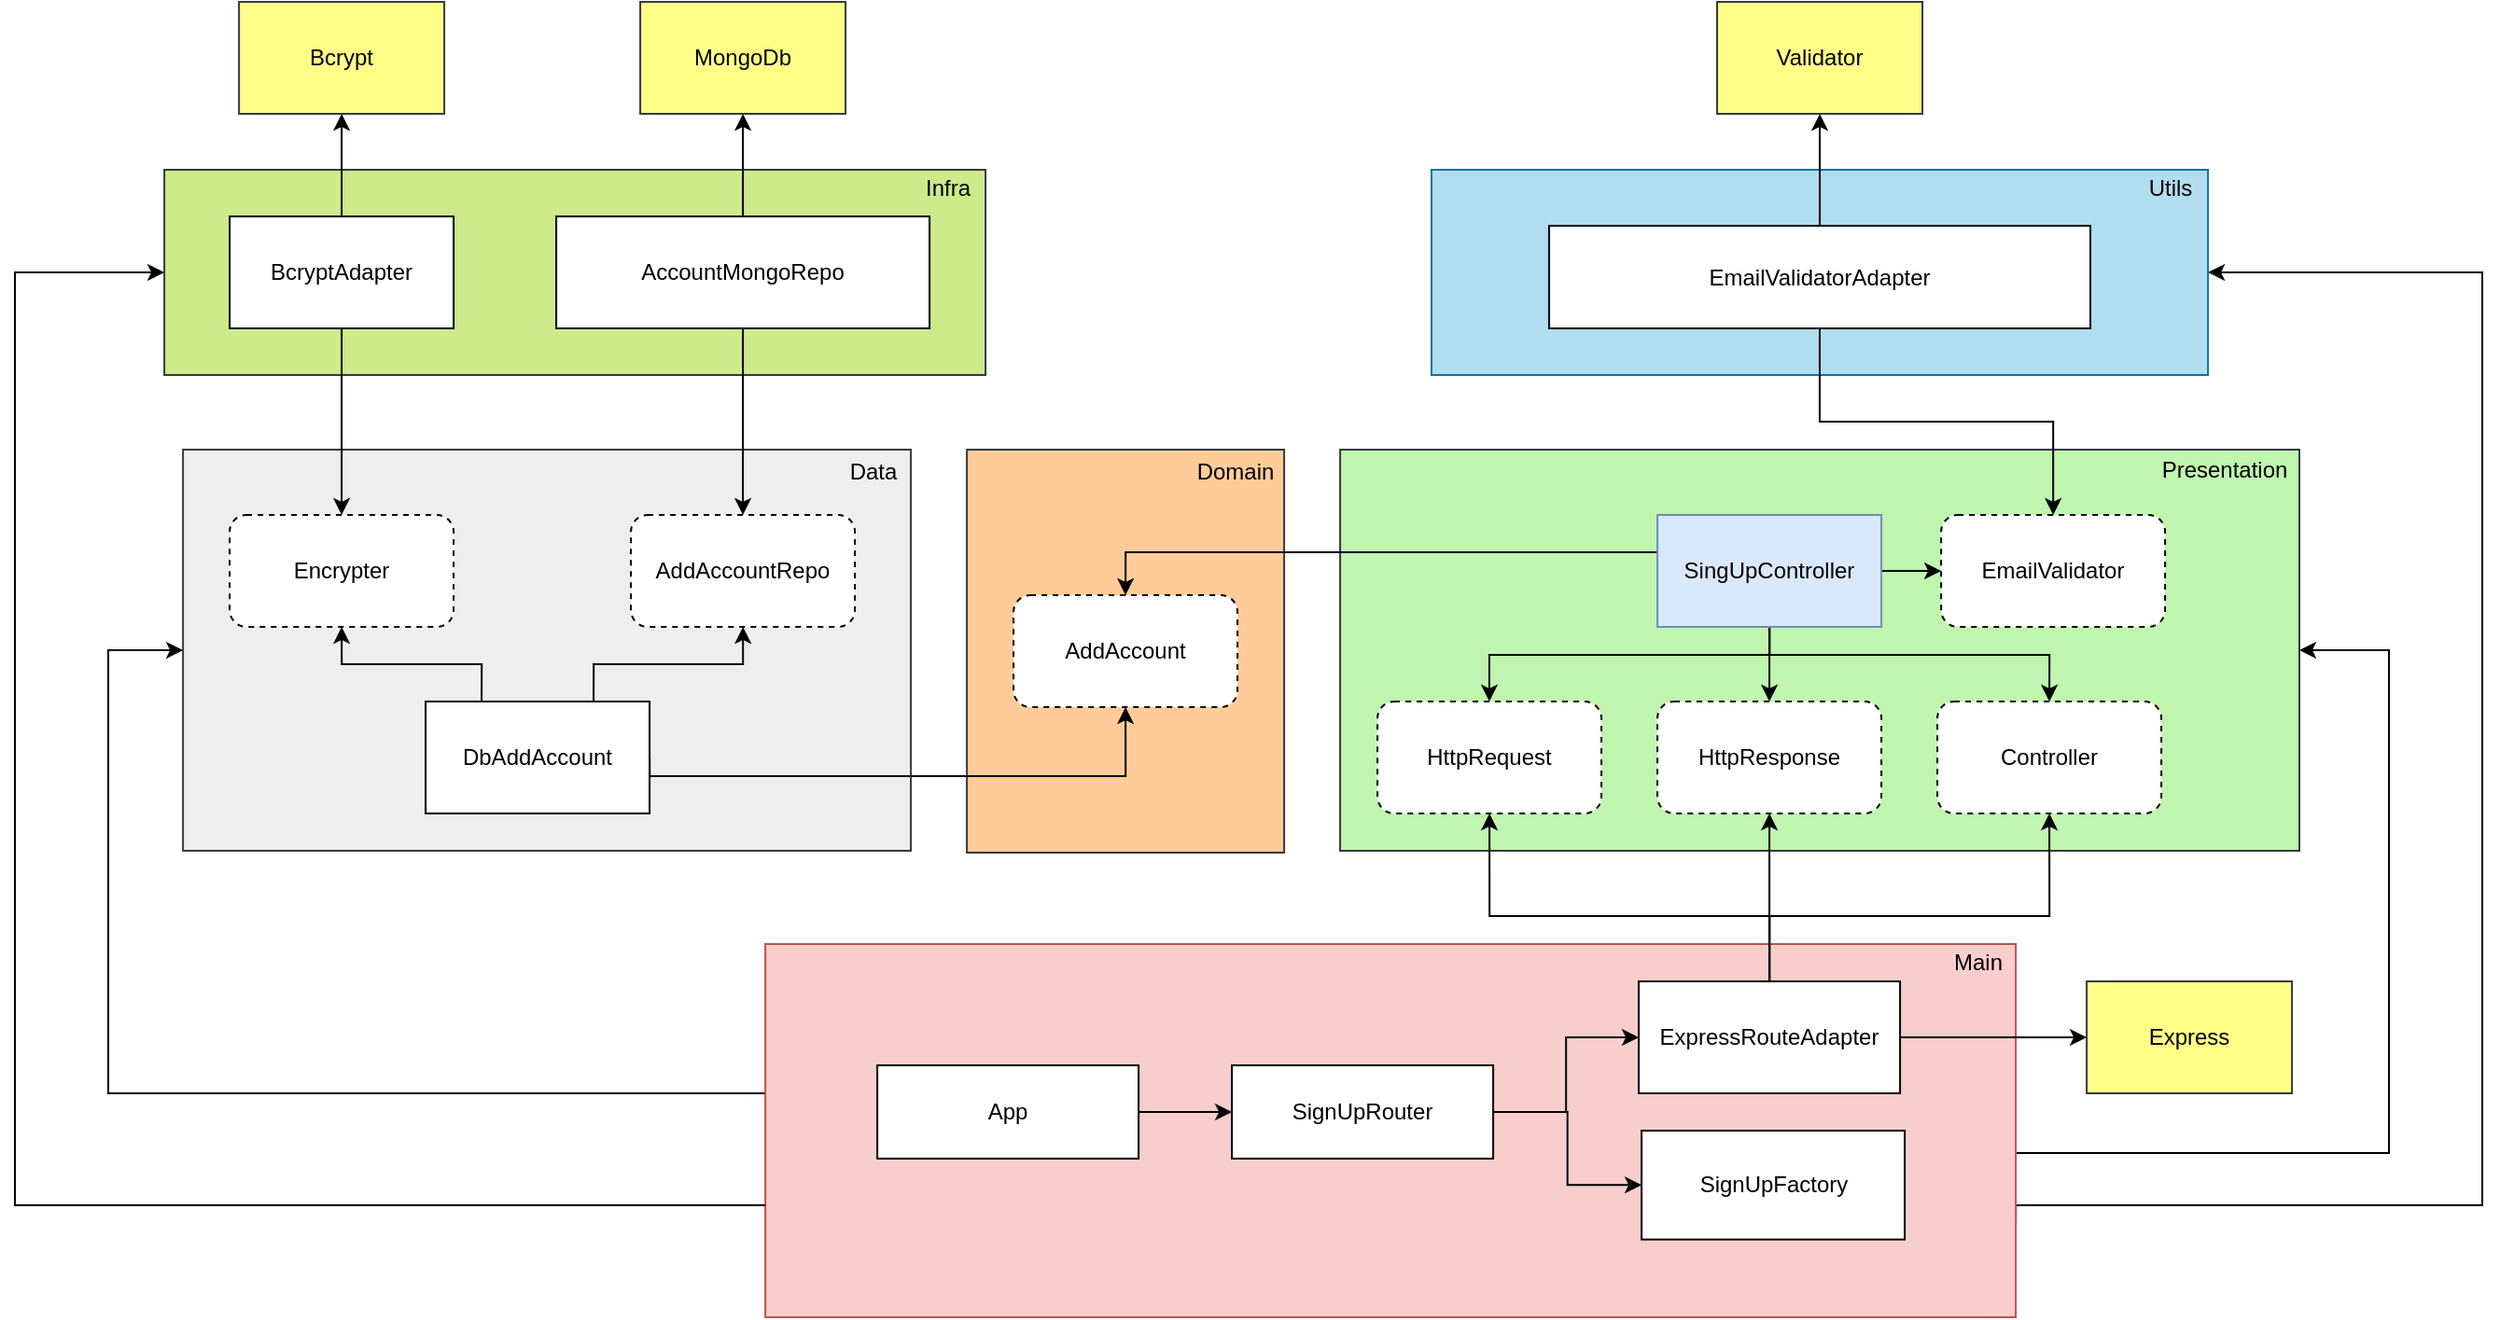 <mxfile version="13.9.9" type="device"><diagram id="C5RBs43oDa-KdzZeNtuy" name="Page-1"><mxGraphModel dx="1673" dy="960" grid="1" gridSize="10" guides="1" tooltips="1" connect="1" arrows="1" fold="1" page="1" pageScale="1" pageWidth="1654" pageHeight="1169" math="0" shadow="0"><root><mxCell id="WIyWlLk6GJQsqaUBKTNV-0"/><mxCell id="WIyWlLk6GJQsqaUBKTNV-1" parent="WIyWlLk6GJQsqaUBKTNV-0"/><mxCell id="LCUf8VFbZvhMRKQ3jJvA-62" style="edgeStyle=orthogonalEdgeStyle;rounded=0;orthogonalLoop=1;jettySize=auto;html=1;entryX=0;entryY=0.5;entryDx=0;entryDy=0;" parent="WIyWlLk6GJQsqaUBKTNV-1" source="LCUf8VFbZvhMRKQ3jJvA-46" target="LCUf8VFbZvhMRKQ3jJvA-14" edge="1"><mxGeometry relative="1" as="geometry"><Array as="points"><mxPoint x="216" y="805"/><mxPoint x="216" y="568"/></Array></mxGeometry></mxCell><mxCell id="p7z0W8ZVH9l4qTAQfazY-8" style="edgeStyle=orthogonalEdgeStyle;rounded=0;orthogonalLoop=1;jettySize=auto;html=1;entryX=1;entryY=0.5;entryDx=0;entryDy=0;exitX=1;exitY=0.56;exitDx=0;exitDy=0;exitPerimeter=0;" parent="WIyWlLk6GJQsqaUBKTNV-1" source="LCUf8VFbZvhMRKQ3jJvA-46" target="LCUf8VFbZvhMRKQ3jJvA-0" edge="1"><mxGeometry relative="1" as="geometry"><Array as="points"><mxPoint x="1438" y="837"/><mxPoint x="1438" y="568"/></Array></mxGeometry></mxCell><mxCell id="p7z0W8ZVH9l4qTAQfazY-9" style="edgeStyle=orthogonalEdgeStyle;rounded=0;orthogonalLoop=1;jettySize=auto;html=1;entryX=1;entryY=0.5;entryDx=0;entryDy=0;exitX=1;exitY=0.75;exitDx=0;exitDy=0;" parent="WIyWlLk6GJQsqaUBKTNV-1" source="LCUf8VFbZvhMRKQ3jJvA-46" target="LCUf8VFbZvhMRKQ3jJvA-53" edge="1"><mxGeometry relative="1" as="geometry"><Array as="points"><mxPoint x="1238" y="865"/><mxPoint x="1488" y="865"/><mxPoint x="1488" y="365"/></Array></mxGeometry></mxCell><mxCell id="LCUf8VFbZvhMRKQ3jJvA-46" value="" style="rounded=0;whiteSpace=wrap;html=1;strokeColor=#b85450;fillColor=#f8cecc;" parent="WIyWlLk6GJQsqaUBKTNV-1" vertex="1"><mxGeometry x="568.06" y="725" width="670" height="200" as="geometry"/></mxCell><mxCell id="LCUf8VFbZvhMRKQ3jJvA-53" value="" style="rounded=0;whiteSpace=wrap;html=1;fillColor=#b1ddf0;strokeColor=#10739e;" parent="WIyWlLk6GJQsqaUBKTNV-1" vertex="1"><mxGeometry x="925" y="310" width="416.05" height="110" as="geometry"/></mxCell><mxCell id="LCUf8VFbZvhMRKQ3jJvA-36" value="" style="rounded=0;whiteSpace=wrap;html=1;strokeColor=#36393d;fillColor=#cdeb8b;" parent="WIyWlLk6GJQsqaUBKTNV-1" vertex="1"><mxGeometry x="246.05" y="310" width="440" height="110" as="geometry"/></mxCell><mxCell id="LCUf8VFbZvhMRKQ3jJvA-14" value="" style="rounded=0;whiteSpace=wrap;html=1;fillColor=#eeeeee;strokeColor=#36393d;" parent="WIyWlLk6GJQsqaUBKTNV-1" vertex="1"><mxGeometry x="256.05" y="460" width="390" height="215" as="geometry"/></mxCell><mxCell id="LCUf8VFbZvhMRKQ3jJvA-28" value="" style="rounded=0;whiteSpace=wrap;html=1;strokeColor=#36393d;fillColor=#ffcc99;" parent="WIyWlLk6GJQsqaUBKTNV-1" vertex="1"><mxGeometry x="676.05" y="460" width="170" height="216" as="geometry"/></mxCell><mxCell id="LCUf8VFbZvhMRKQ3jJvA-0" value="" style="rounded=0;whiteSpace=wrap;html=1;strokeColor=#36393d;fillColor=#C0F5B0;" parent="WIyWlLk6GJQsqaUBKTNV-1" vertex="1"><mxGeometry x="876.05" y="460" width="513.95" height="215" as="geometry"/></mxCell><mxCell id="LCUf8VFbZvhMRKQ3jJvA-1" value="EmailValidator" style="rounded=1;whiteSpace=wrap;html=1;dashed=1;" parent="WIyWlLk6GJQsqaUBKTNV-1" vertex="1"><mxGeometry x="1198.06" y="495" width="120" height="60" as="geometry"/></mxCell><mxCell id="LCUf8VFbZvhMRKQ3jJvA-2" value="HttpRequest" style="rounded=1;whiteSpace=wrap;html=1;dashed=1;" parent="WIyWlLk6GJQsqaUBKTNV-1" vertex="1"><mxGeometry x="896.05" y="595" width="120" height="60" as="geometry"/></mxCell><mxCell id="LCUf8VFbZvhMRKQ3jJvA-3" value="Controller" style="rounded=1;whiteSpace=wrap;html=1;dashed=1;" parent="WIyWlLk6GJQsqaUBKTNV-1" vertex="1"><mxGeometry x="1196.05" y="595" width="120" height="60" as="geometry"/></mxCell><mxCell id="LCUf8VFbZvhMRKQ3jJvA-4" value="HttpResponse" style="rounded=1;whiteSpace=wrap;html=1;dashed=1;" parent="WIyWlLk6GJQsqaUBKTNV-1" vertex="1"><mxGeometry x="1046.05" y="595" width="120" height="60" as="geometry"/></mxCell><mxCell id="LCUf8VFbZvhMRKQ3jJvA-6" style="edgeStyle=orthogonalEdgeStyle;rounded=0;orthogonalLoop=1;jettySize=auto;html=1;exitX=1;exitY=0.5;exitDx=0;exitDy=0;" parent="WIyWlLk6GJQsqaUBKTNV-1" source="LCUf8VFbZvhMRKQ3jJvA-5" target="LCUf8VFbZvhMRKQ3jJvA-1" edge="1"><mxGeometry relative="1" as="geometry"><mxPoint x="1116.05" y="530" as="targetPoint"/></mxGeometry></mxCell><mxCell id="LCUf8VFbZvhMRKQ3jJvA-30" style="edgeStyle=orthogonalEdgeStyle;rounded=0;orthogonalLoop=1;jettySize=auto;html=1;entryX=0.5;entryY=0;entryDx=0;entryDy=0;" parent="WIyWlLk6GJQsqaUBKTNV-1" source="LCUf8VFbZvhMRKQ3jJvA-5" target="LCUf8VFbZvhMRKQ3jJvA-29" edge="1"><mxGeometry relative="1" as="geometry"><Array as="points"><mxPoint x="761.05" y="515"/></Array></mxGeometry></mxCell><mxCell id="Ol3j5tkQNKA4iUB5YA83-1" style="edgeStyle=orthogonalEdgeStyle;rounded=0;orthogonalLoop=1;jettySize=auto;html=1;" edge="1" parent="WIyWlLk6GJQsqaUBKTNV-1" source="LCUf8VFbZvhMRKQ3jJvA-5" target="LCUf8VFbZvhMRKQ3jJvA-2"><mxGeometry relative="1" as="geometry"><Array as="points"><mxPoint x="1106" y="570"/><mxPoint x="956" y="570"/></Array></mxGeometry></mxCell><mxCell id="Ol3j5tkQNKA4iUB5YA83-2" style="edgeStyle=orthogonalEdgeStyle;rounded=0;orthogonalLoop=1;jettySize=auto;html=1;entryX=0.5;entryY=0;entryDx=0;entryDy=0;" edge="1" parent="WIyWlLk6GJQsqaUBKTNV-1" source="LCUf8VFbZvhMRKQ3jJvA-5" target="LCUf8VFbZvhMRKQ3jJvA-4"><mxGeometry relative="1" as="geometry"/></mxCell><mxCell id="Ol3j5tkQNKA4iUB5YA83-3" style="edgeStyle=orthogonalEdgeStyle;rounded=0;orthogonalLoop=1;jettySize=auto;html=1;entryX=0.5;entryY=0;entryDx=0;entryDy=0;" edge="1" parent="WIyWlLk6GJQsqaUBKTNV-1" source="LCUf8VFbZvhMRKQ3jJvA-5" target="LCUf8VFbZvhMRKQ3jJvA-3"><mxGeometry relative="1" as="geometry"><Array as="points"><mxPoint x="1106" y="570"/><mxPoint x="1256" y="570"/></Array></mxGeometry></mxCell><mxCell id="LCUf8VFbZvhMRKQ3jJvA-5" value="SingUpController" style="rounded=0;whiteSpace=wrap;html=1;fillColor=#dae8fc;strokeColor=#6c8ebf;" parent="WIyWlLk6GJQsqaUBKTNV-1" vertex="1"><mxGeometry x="1046.05" y="495" width="120" height="60" as="geometry"/></mxCell><mxCell id="LCUf8VFbZvhMRKQ3jJvA-16" value="Encrypter" style="rounded=1;whiteSpace=wrap;html=1;dashed=1;" parent="WIyWlLk6GJQsqaUBKTNV-1" vertex="1"><mxGeometry x="281.05" y="495" width="120" height="60" as="geometry"/></mxCell><mxCell id="p7z0W8ZVH9l4qTAQfazY-1" style="edgeStyle=orthogonalEdgeStyle;rounded=0;orthogonalLoop=1;jettySize=auto;html=1;" parent="WIyWlLk6GJQsqaUBKTNV-1" source="LCUf8VFbZvhMRKQ3jJvA-34" target="LCUf8VFbZvhMRKQ3jJvA-17" edge="1"><mxGeometry relative="1" as="geometry"/></mxCell><mxCell id="LCUf8VFbZvhMRKQ3jJvA-17" value="AddAccountRepo" style="rounded=1;whiteSpace=wrap;html=1;dashed=1;" parent="WIyWlLk6GJQsqaUBKTNV-1" vertex="1"><mxGeometry x="496.05" y="495" width="120" height="60" as="geometry"/></mxCell><mxCell id="LCUf8VFbZvhMRKQ3jJvA-24" style="edgeStyle=orthogonalEdgeStyle;rounded=0;orthogonalLoop=1;jettySize=auto;html=1;entryX=0.5;entryY=1;entryDx=0;entryDy=0;exitX=0.25;exitY=0;exitDx=0;exitDy=0;" parent="WIyWlLk6GJQsqaUBKTNV-1" source="LCUf8VFbZvhMRKQ3jJvA-23" target="LCUf8VFbZvhMRKQ3jJvA-16" edge="1"><mxGeometry relative="1" as="geometry"/></mxCell><mxCell id="LCUf8VFbZvhMRKQ3jJvA-27" style="edgeStyle=orthogonalEdgeStyle;rounded=0;orthogonalLoop=1;jettySize=auto;html=1;exitX=0.75;exitY=0;exitDx=0;exitDy=0;" parent="WIyWlLk6GJQsqaUBKTNV-1" source="LCUf8VFbZvhMRKQ3jJvA-23" target="LCUf8VFbZvhMRKQ3jJvA-17" edge="1"><mxGeometry relative="1" as="geometry"/></mxCell><mxCell id="LCUf8VFbZvhMRKQ3jJvA-32" style="edgeStyle=orthogonalEdgeStyle;rounded=0;orthogonalLoop=1;jettySize=auto;html=1;exitX=1;exitY=0.5;exitDx=0;exitDy=0;entryX=0.5;entryY=1;entryDx=0;entryDy=0;" parent="WIyWlLk6GJQsqaUBKTNV-1" source="LCUf8VFbZvhMRKQ3jJvA-23" target="LCUf8VFbZvhMRKQ3jJvA-29" edge="1"><mxGeometry relative="1" as="geometry"><Array as="points"><mxPoint x="506.05" y="635"/><mxPoint x="761.05" y="635"/></Array></mxGeometry></mxCell><mxCell id="LCUf8VFbZvhMRKQ3jJvA-23" value="DbAddAccount" style="rounded=0;whiteSpace=wrap;html=1;" parent="WIyWlLk6GJQsqaUBKTNV-1" vertex="1"><mxGeometry x="386.05" y="595" width="120" height="60" as="geometry"/></mxCell><mxCell id="LCUf8VFbZvhMRKQ3jJvA-29" value="AddAccount" style="rounded=1;whiteSpace=wrap;html=1;dashed=1;" parent="WIyWlLk6GJQsqaUBKTNV-1" vertex="1"><mxGeometry x="701.05" y="538" width="120" height="60" as="geometry"/></mxCell><mxCell id="p7z0W8ZVH9l4qTAQfazY-0" style="edgeStyle=orthogonalEdgeStyle;rounded=0;orthogonalLoop=1;jettySize=auto;html=1;entryX=0.5;entryY=1;entryDx=0;entryDy=0;" parent="WIyWlLk6GJQsqaUBKTNV-1" source="LCUf8VFbZvhMRKQ3jJvA-34" target="LCUf8VFbZvhMRKQ3jJvA-41" edge="1"><mxGeometry relative="1" as="geometry"/></mxCell><mxCell id="LCUf8VFbZvhMRKQ3jJvA-37" style="edgeStyle=orthogonalEdgeStyle;rounded=0;orthogonalLoop=1;jettySize=auto;html=1;entryX=0.5;entryY=0;entryDx=0;entryDy=0;" parent="WIyWlLk6GJQsqaUBKTNV-1" source="LCUf8VFbZvhMRKQ3jJvA-35" target="LCUf8VFbZvhMRKQ3jJvA-16" edge="1"><mxGeometry relative="1" as="geometry"/></mxCell><mxCell id="LCUf8VFbZvhMRKQ3jJvA-43" style="edgeStyle=orthogonalEdgeStyle;rounded=0;orthogonalLoop=1;jettySize=auto;html=1;entryX=0.5;entryY=1;entryDx=0;entryDy=0;" parent="WIyWlLk6GJQsqaUBKTNV-1" source="LCUf8VFbZvhMRKQ3jJvA-35" target="LCUf8VFbZvhMRKQ3jJvA-42" edge="1"><mxGeometry relative="1" as="geometry"/></mxCell><mxCell id="LCUf8VFbZvhMRKQ3jJvA-35" value="BcryptAdapter" style="rounded=0;whiteSpace=wrap;html=1;" parent="WIyWlLk6GJQsqaUBKTNV-1" vertex="1"><mxGeometry x="281.05" y="335" width="120" height="60" as="geometry"/></mxCell><mxCell id="LCUf8VFbZvhMRKQ3jJvA-41" value="MongoDb" style="rounded=0;whiteSpace=wrap;html=1;fillColor=#ffff88;strokeColor=#36393d;" parent="WIyWlLk6GJQsqaUBKTNV-1" vertex="1"><mxGeometry x="501.05" y="220" width="110" height="60" as="geometry"/></mxCell><mxCell id="LCUf8VFbZvhMRKQ3jJvA-42" value="Bcrypt" style="rounded=0;whiteSpace=wrap;html=1;fillColor=#ffff88;strokeColor=#36393d;" parent="WIyWlLk6GJQsqaUBKTNV-1" vertex="1"><mxGeometry x="286.05" y="220" width="110" height="60" as="geometry"/></mxCell><mxCell id="LCUf8VFbZvhMRKQ3jJvA-59" style="edgeStyle=orthogonalEdgeStyle;rounded=0;orthogonalLoop=1;jettySize=auto;html=1;entryX=0;entryY=0.5;entryDx=0;entryDy=0;" parent="WIyWlLk6GJQsqaUBKTNV-1" source="LCUf8VFbZvhMRKQ3jJvA-47" target="LCUf8VFbZvhMRKQ3jJvA-48" edge="1"><mxGeometry relative="1" as="geometry"/></mxCell><mxCell id="p7z0W8ZVH9l4qTAQfazY-5" style="edgeStyle=orthogonalEdgeStyle;rounded=0;orthogonalLoop=1;jettySize=auto;html=1;" parent="WIyWlLk6GJQsqaUBKTNV-1" source="LCUf8VFbZvhMRKQ3jJvA-47" target="LCUf8VFbZvhMRKQ3jJvA-49" edge="1"><mxGeometry relative="1" as="geometry"/></mxCell><mxCell id="LCUf8VFbZvhMRKQ3jJvA-47" value="SignUpRouter" style="rounded=0;whiteSpace=wrap;html=1;" parent="WIyWlLk6GJQsqaUBKTNV-1" vertex="1"><mxGeometry x="818.06" y="790" width="140" height="50" as="geometry"/></mxCell><mxCell id="Ol3j5tkQNKA4iUB5YA83-0" style="edgeStyle=orthogonalEdgeStyle;rounded=0;orthogonalLoop=1;jettySize=auto;html=1;" edge="1" parent="WIyWlLk6GJQsqaUBKTNV-1" source="LCUf8VFbZvhMRKQ3jJvA-48" target="LCUf8VFbZvhMRKQ3jJvA-52"><mxGeometry relative="1" as="geometry"/></mxCell><mxCell id="Ol3j5tkQNKA4iUB5YA83-7" style="edgeStyle=orthogonalEdgeStyle;rounded=0;orthogonalLoop=1;jettySize=auto;html=1;entryX=0.5;entryY=1;entryDx=0;entryDy=0;" edge="1" parent="WIyWlLk6GJQsqaUBKTNV-1" source="LCUf8VFbZvhMRKQ3jJvA-48" target="LCUf8VFbZvhMRKQ3jJvA-4"><mxGeometry relative="1" as="geometry"/></mxCell><mxCell id="Ol3j5tkQNKA4iUB5YA83-8" style="edgeStyle=orthogonalEdgeStyle;rounded=0;orthogonalLoop=1;jettySize=auto;html=1;entryX=0.5;entryY=1;entryDx=0;entryDy=0;" edge="1" parent="WIyWlLk6GJQsqaUBKTNV-1" source="LCUf8VFbZvhMRKQ3jJvA-48" target="LCUf8VFbZvhMRKQ3jJvA-2"><mxGeometry relative="1" as="geometry"><Array as="points"><mxPoint x="1106" y="710"/><mxPoint x="956" y="710"/></Array></mxGeometry></mxCell><mxCell id="Ol3j5tkQNKA4iUB5YA83-9" style="edgeStyle=orthogonalEdgeStyle;rounded=0;orthogonalLoop=1;jettySize=auto;html=1;entryX=0.5;entryY=1;entryDx=0;entryDy=0;" edge="1" parent="WIyWlLk6GJQsqaUBKTNV-1" source="LCUf8VFbZvhMRKQ3jJvA-48" target="LCUf8VFbZvhMRKQ3jJvA-3"><mxGeometry relative="1" as="geometry"><Array as="points"><mxPoint x="1106" y="710"/><mxPoint x="1256" y="710"/></Array></mxGeometry></mxCell><mxCell id="LCUf8VFbZvhMRKQ3jJvA-48" value="ExpressRouteAdapter" style="rounded=0;whiteSpace=wrap;html=1;" parent="WIyWlLk6GJQsqaUBKTNV-1" vertex="1"><mxGeometry x="1036.05" y="745" width="140" height="60" as="geometry"/></mxCell><mxCell id="LCUf8VFbZvhMRKQ3jJvA-63" style="edgeStyle=orthogonalEdgeStyle;rounded=0;orthogonalLoop=1;jettySize=auto;html=1;entryX=0;entryY=0.5;entryDx=0;entryDy=0;" parent="WIyWlLk6GJQsqaUBKTNV-1" target="LCUf8VFbZvhMRKQ3jJvA-36" edge="1"><mxGeometry relative="1" as="geometry"><mxPoint x="568.06" y="865" as="sourcePoint"/><Array as="points"><mxPoint x="166" y="865"/><mxPoint x="166" y="365"/></Array></mxGeometry></mxCell><mxCell id="LCUf8VFbZvhMRKQ3jJvA-49" value="SignUpFactory" style="rounded=0;whiteSpace=wrap;html=1;" parent="WIyWlLk6GJQsqaUBKTNV-1" vertex="1"><mxGeometry x="1037.56" y="825" width="141" height="58.34" as="geometry"/></mxCell><mxCell id="LCUf8VFbZvhMRKQ3jJvA-60" style="edgeStyle=orthogonalEdgeStyle;rounded=0;orthogonalLoop=1;jettySize=auto;html=1;entryX=0;entryY=0.5;entryDx=0;entryDy=0;" parent="WIyWlLk6GJQsqaUBKTNV-1" source="LCUf8VFbZvhMRKQ3jJvA-51" target="LCUf8VFbZvhMRKQ3jJvA-47" edge="1"><mxGeometry relative="1" as="geometry"/></mxCell><mxCell id="LCUf8VFbZvhMRKQ3jJvA-51" value="App" style="rounded=0;whiteSpace=wrap;html=1;" parent="WIyWlLk6GJQsqaUBKTNV-1" vertex="1"><mxGeometry x="628.06" y="790" width="140" height="50" as="geometry"/></mxCell><mxCell id="LCUf8VFbZvhMRKQ3jJvA-52" value="Express" style="rounded=0;whiteSpace=wrap;html=1;fillColor=#ffff88;strokeColor=#36393d;" parent="WIyWlLk6GJQsqaUBKTNV-1" vertex="1"><mxGeometry x="1276.05" y="745" width="110" height="60" as="geometry"/></mxCell><mxCell id="p7z0W8ZVH9l4qTAQfazY-2" style="edgeStyle=orthogonalEdgeStyle;rounded=0;orthogonalLoop=1;jettySize=auto;html=1;" parent="WIyWlLk6GJQsqaUBKTNV-1" source="LCUf8VFbZvhMRKQ3jJvA-54" target="LCUf8VFbZvhMRKQ3jJvA-1" edge="1"><mxGeometry relative="1" as="geometry"/></mxCell><mxCell id="LCUf8VFbZvhMRKQ3jJvA-54" value="EmailValidatorAdapter" style="rounded=0;whiteSpace=wrap;html=1;" parent="WIyWlLk6GJQsqaUBKTNV-1" vertex="1"><mxGeometry x="988.03" y="340" width="290" height="55" as="geometry"/></mxCell><mxCell id="p7z0W8ZVH9l4qTAQfazY-4" style="edgeStyle=orthogonalEdgeStyle;rounded=0;orthogonalLoop=1;jettySize=auto;html=1;" parent="WIyWlLk6GJQsqaUBKTNV-1" source="LCUf8VFbZvhMRKQ3jJvA-54" target="LCUf8VFbZvhMRKQ3jJvA-55" edge="1"><mxGeometry relative="1" as="geometry"/></mxCell><mxCell id="LCUf8VFbZvhMRKQ3jJvA-55" value="Validator" style="rounded=0;whiteSpace=wrap;html=1;fillColor=#ffff88;strokeColor=#36393d;" parent="WIyWlLk6GJQsqaUBKTNV-1" vertex="1"><mxGeometry x="1078.03" y="220" width="110" height="60" as="geometry"/></mxCell><mxCell id="LCUf8VFbZvhMRKQ3jJvA-64" value="Utils" style="text;html=1;strokeColor=none;fillColor=none;align=center;verticalAlign=middle;whiteSpace=wrap;rounded=0;" parent="WIyWlLk6GJQsqaUBKTNV-1" vertex="1"><mxGeometry x="1301.05" y="310" width="40" height="20" as="geometry"/></mxCell><mxCell id="LCUf8VFbZvhMRKQ3jJvA-66" value="Presentation" style="text;html=1;strokeColor=none;fillColor=none;align=center;verticalAlign=middle;whiteSpace=wrap;rounded=0;" parent="WIyWlLk6GJQsqaUBKTNV-1" vertex="1"><mxGeometry x="1330.0" y="460" width="40" height="22" as="geometry"/></mxCell><mxCell id="LCUf8VFbZvhMRKQ3jJvA-68" value="Data" style="text;html=1;strokeColor=none;fillColor=none;align=center;verticalAlign=middle;whiteSpace=wrap;rounded=0;" parent="WIyWlLk6GJQsqaUBKTNV-1" vertex="1"><mxGeometry x="606.05" y="462.0" width="40" height="20" as="geometry"/></mxCell><mxCell id="LCUf8VFbZvhMRKQ3jJvA-69" value="Main" style="text;html=1;strokeColor=none;fillColor=none;align=center;verticalAlign=middle;whiteSpace=wrap;rounded=0;" parent="WIyWlLk6GJQsqaUBKTNV-1" vertex="1"><mxGeometry x="1198.06" y="725" width="40" height="20" as="geometry"/></mxCell><mxCell id="LCUf8VFbZvhMRKQ3jJvA-70" value="Infra" style="text;html=1;strokeColor=none;fillColor=none;align=center;verticalAlign=middle;whiteSpace=wrap;rounded=0;" parent="WIyWlLk6GJQsqaUBKTNV-1" vertex="1"><mxGeometry x="646.05" y="310" width="40" height="20" as="geometry"/></mxCell><mxCell id="LCUf8VFbZvhMRKQ3jJvA-72" value="Domain" style="text;html=1;strokeColor=none;fillColor=none;align=center;verticalAlign=middle;whiteSpace=wrap;rounded=0;" parent="WIyWlLk6GJQsqaUBKTNV-1" vertex="1"><mxGeometry x="800" y="462" width="40" height="20" as="geometry"/></mxCell><mxCell id="LCUf8VFbZvhMRKQ3jJvA-34" value="AccountMongoRepo" style="rounded=0;whiteSpace=wrap;html=1;" parent="WIyWlLk6GJQsqaUBKTNV-1" vertex="1"><mxGeometry x="456.05" y="335" width="200" height="60" as="geometry"/></mxCell></root></mxGraphModel></diagram></mxfile>